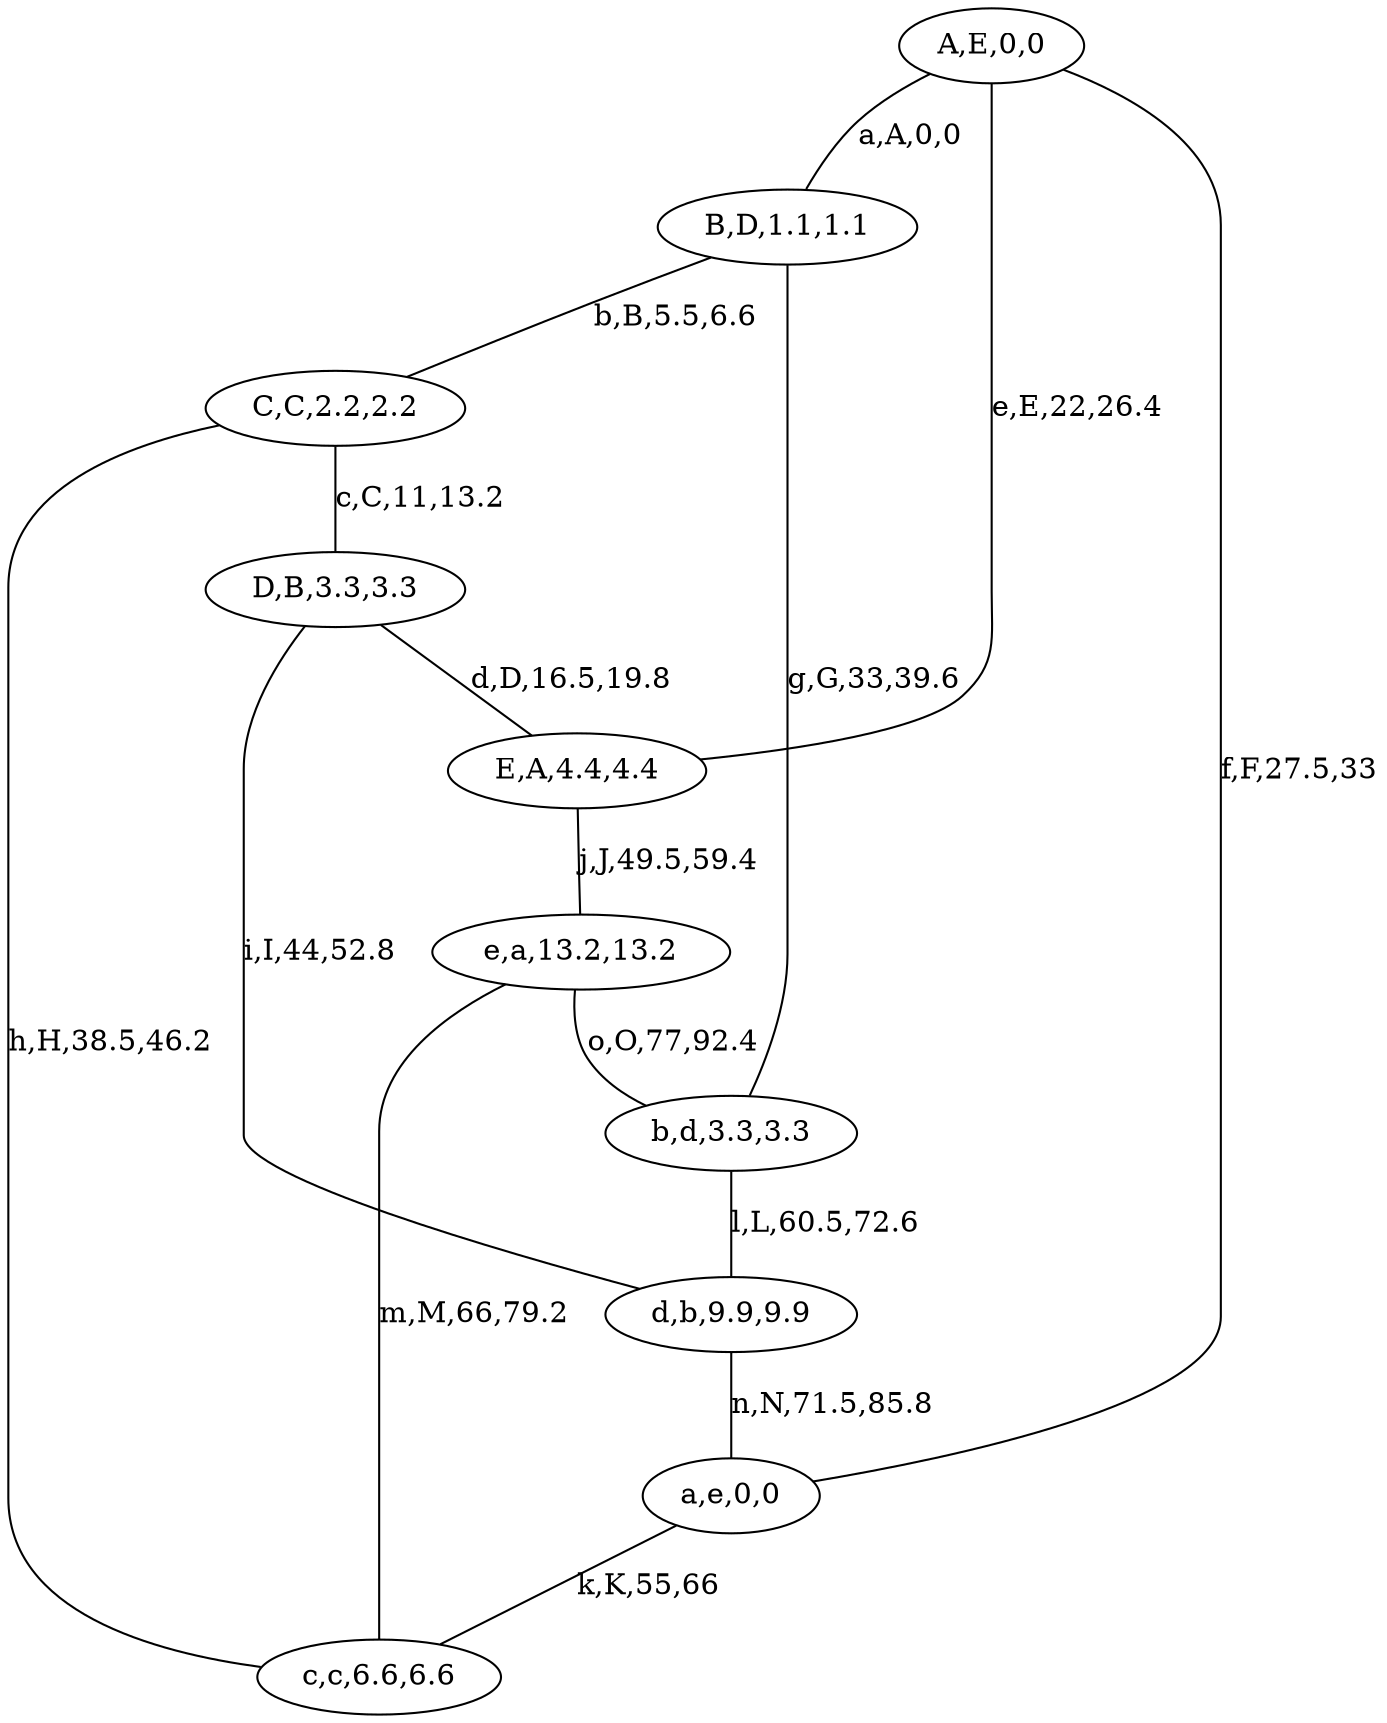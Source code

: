 graph G {
0[label="A,E,0,0", regular="0"];
1[label="B,D,1.1,1.1", regular="0"];
2[label="C,C,2.2,2.2", regular="0"];
3[label="D,B,3.3,3.3", regular="0"];
4[label="E,A,4.4,4.4", regular="0"];
5[label="a,e,0,0", regular="0"];
6[label="b,d,3.3,3.3", regular="0"];
7[label="c,c,6.6,6.6", regular="0"];
8[label="d,b,9.9,9.9", regular="0"];
9[label="e,a,13.2,13.2", regular="0"];
0--1 [label="a,A,0,0", regular="0"];
1--2 [label="b,B,5.5,6.6", regular="0"];
2--3 [label="c,C,11,13.2", regular="0"];
3--4 [label="d,D,16.5,19.8", regular="0"];
4--0 [label="e,E,22,26.4", regular="0"];
0--5 [label="f,F,27.5,33", regular="0"];
1--6 [label="g,G,33,39.6", regular="0"];
2--7 [label="h,H,38.5,46.2", regular="0"];
3--8 [label="i,I,44,52.8", regular="0"];
4--9 [label="j,J,49.5,59.4", regular="0"];
5--7 [label="k,K,55,66", regular="0"];
6--8 [label="l,L,60.5,72.6", regular="0"];
7--9 [label="m,M,66,79.2", regular="0"];
8--5 [label="n,N,71.5,85.8", regular="0"];
9--6 [label="o,O,77,92.4", regular="0"];
}
